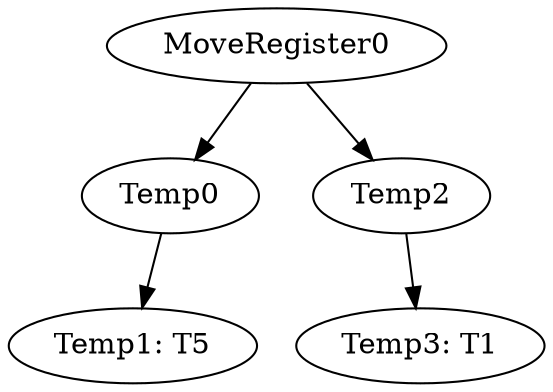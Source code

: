 digraph {
	ordering = out;
	MoveRegister0 -> Temp0;
	MoveRegister0 -> Temp2;
	Temp2 -> "Temp3: T1";
	Temp0 -> "Temp1: T5";
}

